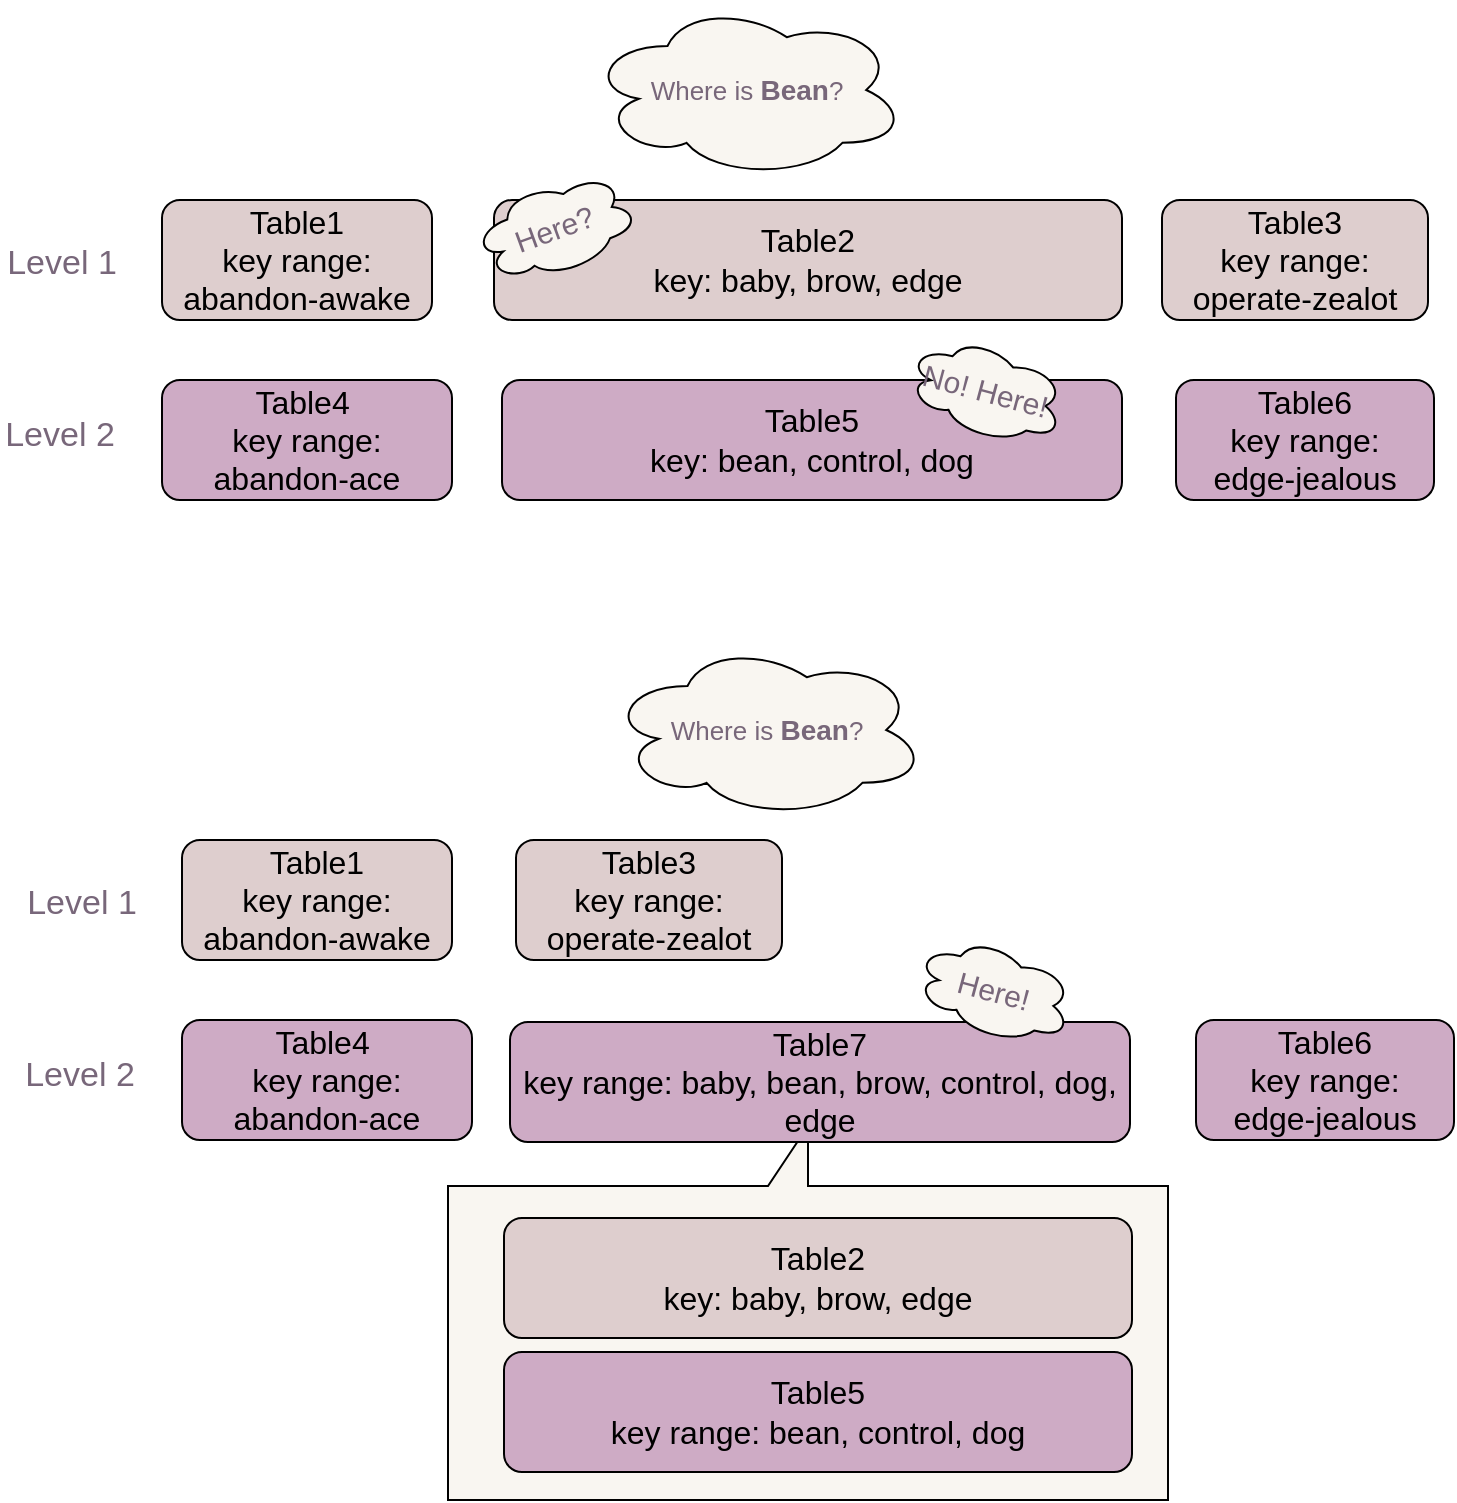 <mxfile>
    <diagram id="YJa1YVeCBQMnrFL9bhSD" name="第 1 页">
        <mxGraphModel dx="932" dy="514" grid="0" gridSize="10" guides="0" tooltips="1" connect="1" arrows="1" fold="1" page="1" pageScale="1" pageWidth="2339" pageHeight="3300" background="#FFFFFF" math="0" shadow="0">
            <root>
                <mxCell id="0"/>
                <mxCell id="1" parent="0"/>
                <mxCell id="88" value="" style="shape=callout;whiteSpace=wrap;html=1;perimeter=calloutPerimeter;fontSize=15;fontColor=#78677A;fillColor=#F9F6F1;rotation=-180;" vertex="1" parent="1">
                    <mxGeometry x="283" y="663" width="360" height="187" as="geometry"/>
                </mxCell>
                <mxCell id="20" value="Table1&lt;br&gt;key range: abandon-awake" style="rounded=1;whiteSpace=wrap;html=1;fontSize=16;fillColor=#DECECE;" parent="1" vertex="1">
                    <mxGeometry x="140" y="200" width="135" height="60" as="geometry"/>
                </mxCell>
                <mxCell id="52" value="Table2&lt;br&gt;key: baby, brow, edge" style="rounded=1;whiteSpace=wrap;html=1;fontSize=16;fillColor=#DECECE;" parent="1" vertex="1">
                    <mxGeometry x="306" y="200" width="314" height="60" as="geometry"/>
                </mxCell>
                <mxCell id="53" value="Table3&lt;br&gt;key range: operate-zealot" style="rounded=1;whiteSpace=wrap;html=1;fontSize=16;fillColor=#DECECE;" parent="1" vertex="1">
                    <mxGeometry x="640" y="200" width="133" height="60" as="geometry"/>
                </mxCell>
                <mxCell id="54" value="Table4&amp;nbsp;&lt;br&gt;key range: abandon-ace" style="rounded=1;whiteSpace=wrap;html=1;fontSize=16;fillColor=#CEABC5;" parent="1" vertex="1">
                    <mxGeometry x="140" y="290" width="145" height="60" as="geometry"/>
                </mxCell>
                <mxCell id="55" value="Table5&lt;br&gt;key: bean, control, dog" style="rounded=1;whiteSpace=wrap;html=1;fontSize=16;fillColor=#CEABC5;" parent="1" vertex="1">
                    <mxGeometry x="310" y="290" width="310" height="60" as="geometry"/>
                </mxCell>
                <mxCell id="56" value="Table6&lt;br&gt;key range: &lt;br&gt;edge-jealous" style="rounded=1;whiteSpace=wrap;html=1;fontSize=16;fillColor=#CEABC5;" parent="1" vertex="1">
                    <mxGeometry x="647" y="290" width="129" height="60" as="geometry"/>
                </mxCell>
                <mxCell id="69" value="&lt;span style=&quot;font-size: 13px;&quot;&gt;Where is&amp;nbsp;&lt;/span&gt;&lt;b&gt;Bean&lt;/b&gt;&lt;span style=&quot;font-size: 13px;&quot;&gt;?&lt;/span&gt;" style="ellipse;shape=cloud;whiteSpace=wrap;html=1;fontSize=14;fontColor=#78677A;fillColor=#F9F6F1;" vertex="1" parent="1">
                    <mxGeometry x="353" y="101" width="159" height="88" as="geometry"/>
                </mxCell>
                <mxCell id="70" value="&lt;font style=&quot;font-size: 17px;&quot;&gt;Level 1&lt;/font&gt;" style="text;html=1;strokeColor=none;fillColor=none;align=center;verticalAlign=middle;whiteSpace=wrap;rounded=0;fontSize=14;fontColor=#78677A;" vertex="1" parent="1">
                    <mxGeometry x="60" y="217" width="60" height="30" as="geometry"/>
                </mxCell>
                <mxCell id="71" value="&lt;font style=&quot;font-size: 17px;&quot;&gt;Level 2&lt;/font&gt;" style="text;html=1;strokeColor=none;fillColor=none;align=center;verticalAlign=middle;whiteSpace=wrap;rounded=0;fontSize=14;fontColor=#78677A;" vertex="1" parent="1">
                    <mxGeometry x="59" y="303" width="60" height="30" as="geometry"/>
                </mxCell>
                <mxCell id="74" value="Here?" style="ellipse;shape=cloud;whiteSpace=wrap;html=1;fontSize=15;fontColor=#78677A;fillColor=#F9F6F1;rotation=-20;" vertex="1" parent="1">
                    <mxGeometry x="295" y="190" width="82" height="48" as="geometry"/>
                </mxCell>
                <mxCell id="75" value="No! Here!" style="ellipse;shape=cloud;whiteSpace=wrap;html=1;fontSize=15;fontColor=#78677A;fillColor=#F9F6F1;rotation=15;" vertex="1" parent="1">
                    <mxGeometry x="511" y="271" width="82" height="48" as="geometry"/>
                </mxCell>
                <mxCell id="76" value="Table1&lt;br&gt;key range: abandon-awake" style="rounded=1;whiteSpace=wrap;html=1;fontSize=16;fillColor=#DECECE;" vertex="1" parent="1">
                    <mxGeometry x="150" y="520" width="135" height="60" as="geometry"/>
                </mxCell>
                <mxCell id="77" value="Table2&lt;br&gt;key: baby, brow, edge" style="rounded=1;whiteSpace=wrap;html=1;fontSize=16;fillColor=#DECECE;" vertex="1" parent="1">
                    <mxGeometry x="311" y="709" width="314" height="60" as="geometry"/>
                </mxCell>
                <mxCell id="78" value="Table3&lt;br&gt;key range: operate-zealot" style="rounded=1;whiteSpace=wrap;html=1;fontSize=16;fillColor=#DECECE;" vertex="1" parent="1">
                    <mxGeometry x="317" y="520" width="133" height="60" as="geometry"/>
                </mxCell>
                <mxCell id="79" value="Table4&amp;nbsp;&lt;br&gt;key range: abandon-ace" style="rounded=1;whiteSpace=wrap;html=1;fontSize=16;fillColor=#CEABC5;" vertex="1" parent="1">
                    <mxGeometry x="150" y="610" width="145" height="60" as="geometry"/>
                </mxCell>
                <mxCell id="80" value="Table5&lt;br&gt;key range: bean, control, dog" style="rounded=1;whiteSpace=wrap;html=1;fontSize=16;fillColor=#CEABC5;" vertex="1" parent="1">
                    <mxGeometry x="311" y="776" width="314" height="60" as="geometry"/>
                </mxCell>
                <mxCell id="81" value="Table6&lt;br&gt;key range: &lt;br&gt;edge-jealous" style="rounded=1;whiteSpace=wrap;html=1;fontSize=16;fillColor=#CEABC5;" vertex="1" parent="1">
                    <mxGeometry x="657" y="610" width="129" height="60" as="geometry"/>
                </mxCell>
                <mxCell id="82" value="&lt;span style=&quot;font-size: 13px;&quot;&gt;Where is&amp;nbsp;&lt;/span&gt;&lt;b&gt;Bean&lt;/b&gt;&lt;span style=&quot;font-size: 13px;&quot;&gt;?&lt;/span&gt;" style="ellipse;shape=cloud;whiteSpace=wrap;html=1;fontSize=14;fontColor=#78677A;fillColor=#F9F6F1;" vertex="1" parent="1">
                    <mxGeometry x="363" y="421" width="159" height="88" as="geometry"/>
                </mxCell>
                <mxCell id="83" value="&lt;font style=&quot;font-size: 17px;&quot;&gt;Level 1&lt;/font&gt;" style="text;html=1;strokeColor=none;fillColor=none;align=center;verticalAlign=middle;whiteSpace=wrap;rounded=0;fontSize=14;fontColor=#78677A;" vertex="1" parent="1">
                    <mxGeometry x="70" y="537" width="60" height="30" as="geometry"/>
                </mxCell>
                <mxCell id="84" value="&lt;font style=&quot;font-size: 17px;&quot;&gt;Level 2&lt;/font&gt;" style="text;html=1;strokeColor=none;fillColor=none;align=center;verticalAlign=middle;whiteSpace=wrap;rounded=0;fontSize=14;fontColor=#78677A;" vertex="1" parent="1">
                    <mxGeometry x="69" y="623" width="60" height="30" as="geometry"/>
                </mxCell>
                <mxCell id="87" value="Table7&lt;br&gt;key range: baby, bean, brow, control, dog, edge" style="rounded=1;whiteSpace=wrap;html=1;fontSize=16;fillColor=#CEABC5;" vertex="1" parent="1">
                    <mxGeometry x="314" y="611" width="310" height="60" as="geometry"/>
                </mxCell>
                <mxCell id="89" value="Here!" style="ellipse;shape=cloud;whiteSpace=wrap;html=1;fontSize=15;fontColor=#78677A;fillColor=#F9F6F1;rotation=15;" vertex="1" parent="1">
                    <mxGeometry x="515" y="571" width="82" height="48" as="geometry"/>
                </mxCell>
            </root>
        </mxGraphModel>
    </diagram>
</mxfile>